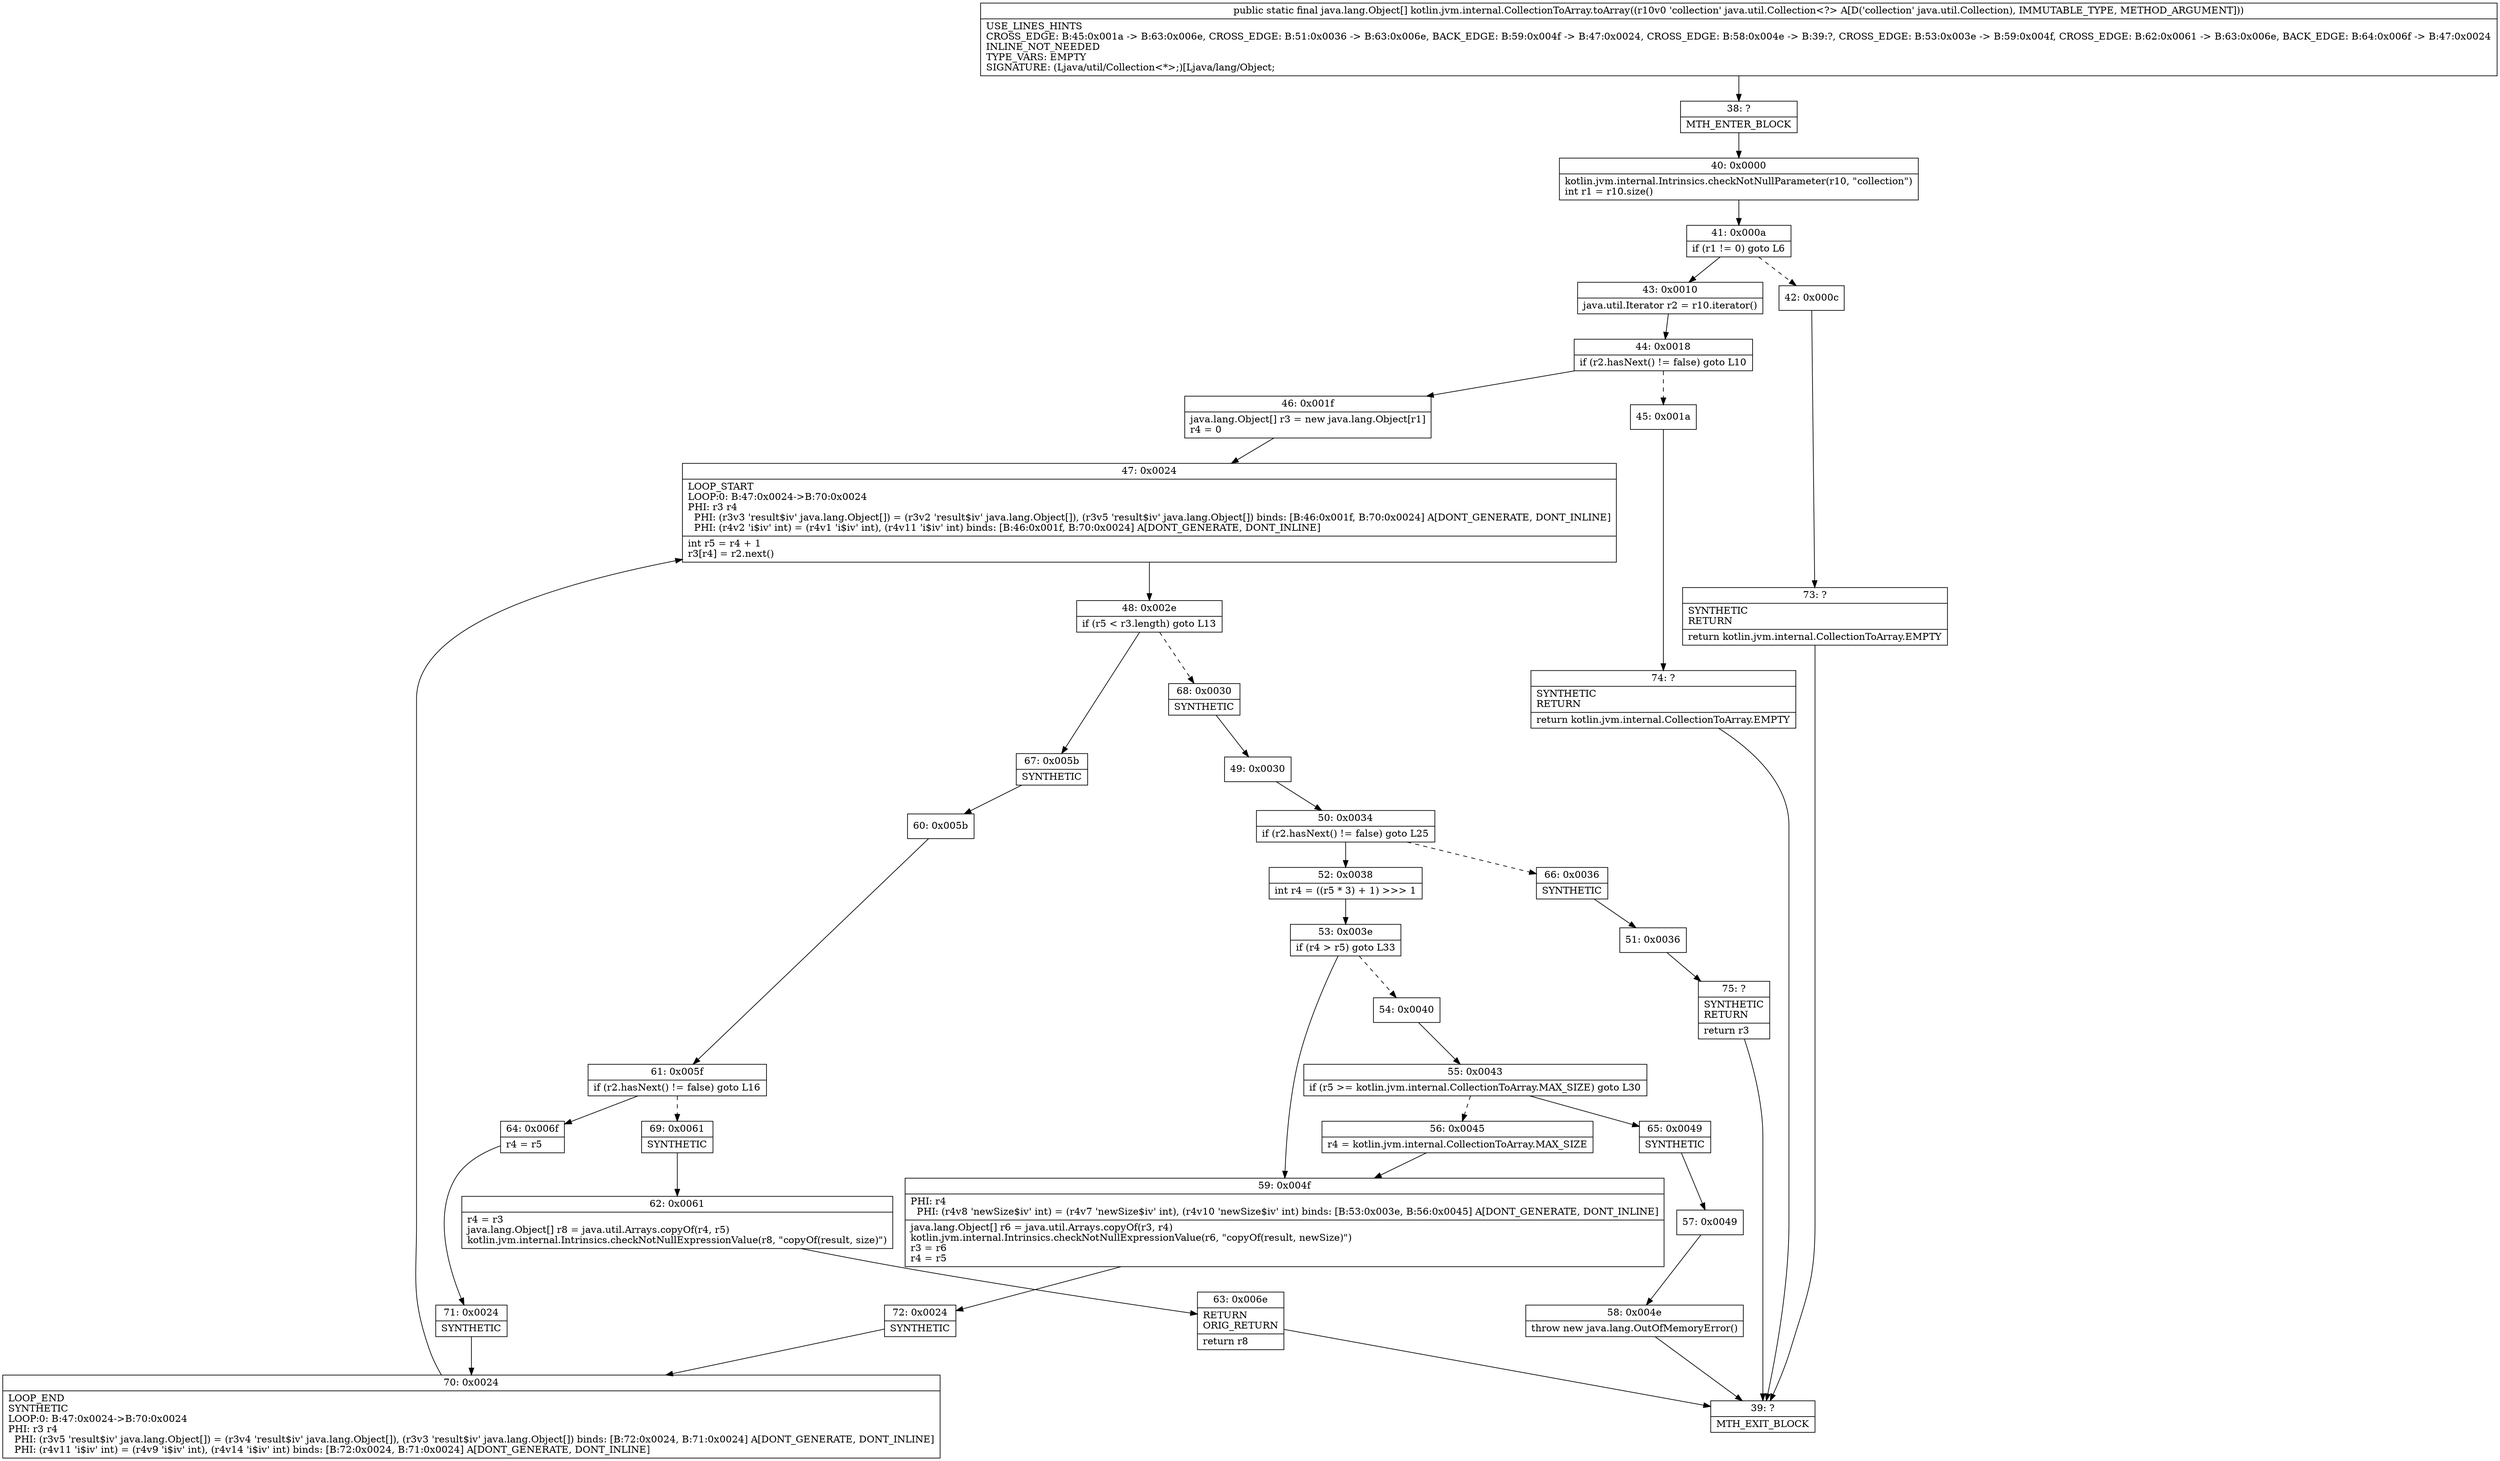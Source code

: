 digraph "CFG forkotlin.jvm.internal.CollectionToArray.toArray(Ljava\/util\/Collection;)[Ljava\/lang\/Object;" {
Node_38 [shape=record,label="{38\:\ ?|MTH_ENTER_BLOCK\l}"];
Node_40 [shape=record,label="{40\:\ 0x0000|kotlin.jvm.internal.Intrinsics.checkNotNullParameter(r10, \"collection\")\lint r1 = r10.size()\l}"];
Node_41 [shape=record,label="{41\:\ 0x000a|if (r1 != 0) goto L6\l}"];
Node_42 [shape=record,label="{42\:\ 0x000c}"];
Node_73 [shape=record,label="{73\:\ ?|SYNTHETIC\lRETURN\l|return kotlin.jvm.internal.CollectionToArray.EMPTY\l}"];
Node_39 [shape=record,label="{39\:\ ?|MTH_EXIT_BLOCK\l}"];
Node_43 [shape=record,label="{43\:\ 0x0010|java.util.Iterator r2 = r10.iterator()\l}"];
Node_44 [shape=record,label="{44\:\ 0x0018|if (r2.hasNext() != false) goto L10\l}"];
Node_45 [shape=record,label="{45\:\ 0x001a}"];
Node_74 [shape=record,label="{74\:\ ?|SYNTHETIC\lRETURN\l|return kotlin.jvm.internal.CollectionToArray.EMPTY\l}"];
Node_46 [shape=record,label="{46\:\ 0x001f|java.lang.Object[] r3 = new java.lang.Object[r1]\lr4 = 0\l}"];
Node_47 [shape=record,label="{47\:\ 0x0024|LOOP_START\lLOOP:0: B:47:0x0024\-\>B:70:0x0024\lPHI: r3 r4 \l  PHI: (r3v3 'result$iv' java.lang.Object[]) = (r3v2 'result$iv' java.lang.Object[]), (r3v5 'result$iv' java.lang.Object[]) binds: [B:46:0x001f, B:70:0x0024] A[DONT_GENERATE, DONT_INLINE]\l  PHI: (r4v2 'i$iv' int) = (r4v1 'i$iv' int), (r4v11 'i$iv' int) binds: [B:46:0x001f, B:70:0x0024] A[DONT_GENERATE, DONT_INLINE]\l|int r5 = r4 + 1\lr3[r4] = r2.next()\l}"];
Node_48 [shape=record,label="{48\:\ 0x002e|if (r5 \< r3.length) goto L13\l}"];
Node_67 [shape=record,label="{67\:\ 0x005b|SYNTHETIC\l}"];
Node_60 [shape=record,label="{60\:\ 0x005b}"];
Node_61 [shape=record,label="{61\:\ 0x005f|if (r2.hasNext() != false) goto L16\l}"];
Node_64 [shape=record,label="{64\:\ 0x006f|r4 = r5\l}"];
Node_71 [shape=record,label="{71\:\ 0x0024|SYNTHETIC\l}"];
Node_70 [shape=record,label="{70\:\ 0x0024|LOOP_END\lSYNTHETIC\lLOOP:0: B:47:0x0024\-\>B:70:0x0024\lPHI: r3 r4 \l  PHI: (r3v5 'result$iv' java.lang.Object[]) = (r3v4 'result$iv' java.lang.Object[]), (r3v3 'result$iv' java.lang.Object[]) binds: [B:72:0x0024, B:71:0x0024] A[DONT_GENERATE, DONT_INLINE]\l  PHI: (r4v11 'i$iv' int) = (r4v9 'i$iv' int), (r4v14 'i$iv' int) binds: [B:72:0x0024, B:71:0x0024] A[DONT_GENERATE, DONT_INLINE]\l}"];
Node_69 [shape=record,label="{69\:\ 0x0061|SYNTHETIC\l}"];
Node_62 [shape=record,label="{62\:\ 0x0061|r4 = r3\ljava.lang.Object[] r8 = java.util.Arrays.copyOf(r4, r5)\lkotlin.jvm.internal.Intrinsics.checkNotNullExpressionValue(r8, \"copyOf(result, size)\")\l}"];
Node_63 [shape=record,label="{63\:\ 0x006e|RETURN\lORIG_RETURN\l|return r8\l}"];
Node_68 [shape=record,label="{68\:\ 0x0030|SYNTHETIC\l}"];
Node_49 [shape=record,label="{49\:\ 0x0030}"];
Node_50 [shape=record,label="{50\:\ 0x0034|if (r2.hasNext() != false) goto L25\l}"];
Node_52 [shape=record,label="{52\:\ 0x0038|int r4 = ((r5 * 3) + 1) \>\>\> 1\l}"];
Node_53 [shape=record,label="{53\:\ 0x003e|if (r4 \> r5) goto L33\l}"];
Node_54 [shape=record,label="{54\:\ 0x0040}"];
Node_55 [shape=record,label="{55\:\ 0x0043|if (r5 \>= kotlin.jvm.internal.CollectionToArray.MAX_SIZE) goto L30\l}"];
Node_56 [shape=record,label="{56\:\ 0x0045|r4 = kotlin.jvm.internal.CollectionToArray.MAX_SIZE\l}"];
Node_65 [shape=record,label="{65\:\ 0x0049|SYNTHETIC\l}"];
Node_57 [shape=record,label="{57\:\ 0x0049}"];
Node_58 [shape=record,label="{58\:\ 0x004e|throw new java.lang.OutOfMemoryError()\l}"];
Node_59 [shape=record,label="{59\:\ 0x004f|PHI: r4 \l  PHI: (r4v8 'newSize$iv' int) = (r4v7 'newSize$iv' int), (r4v10 'newSize$iv' int) binds: [B:53:0x003e, B:56:0x0045] A[DONT_GENERATE, DONT_INLINE]\l|java.lang.Object[] r6 = java.util.Arrays.copyOf(r3, r4)\lkotlin.jvm.internal.Intrinsics.checkNotNullExpressionValue(r6, \"copyOf(result, newSize)\")\lr3 = r6\lr4 = r5\l}"];
Node_72 [shape=record,label="{72\:\ 0x0024|SYNTHETIC\l}"];
Node_66 [shape=record,label="{66\:\ 0x0036|SYNTHETIC\l}"];
Node_51 [shape=record,label="{51\:\ 0x0036}"];
Node_75 [shape=record,label="{75\:\ ?|SYNTHETIC\lRETURN\l|return r3\l}"];
MethodNode[shape=record,label="{public static final java.lang.Object[] kotlin.jvm.internal.CollectionToArray.toArray((r10v0 'collection' java.util.Collection\<?\> A[D('collection' java.util.Collection), IMMUTABLE_TYPE, METHOD_ARGUMENT]))  | USE_LINES_HINTS\lCROSS_EDGE: B:45:0x001a \-\> B:63:0x006e, CROSS_EDGE: B:51:0x0036 \-\> B:63:0x006e, BACK_EDGE: B:59:0x004f \-\> B:47:0x0024, CROSS_EDGE: B:58:0x004e \-\> B:39:?, CROSS_EDGE: B:53:0x003e \-\> B:59:0x004f, CROSS_EDGE: B:62:0x0061 \-\> B:63:0x006e, BACK_EDGE: B:64:0x006f \-\> B:47:0x0024\lINLINE_NOT_NEEDED\lTYPE_VARS: EMPTY\lSIGNATURE: (Ljava\/util\/Collection\<*\>;)[Ljava\/lang\/Object;\l}"];
MethodNode -> Node_38;Node_38 -> Node_40;
Node_40 -> Node_41;
Node_41 -> Node_42[style=dashed];
Node_41 -> Node_43;
Node_42 -> Node_73;
Node_73 -> Node_39;
Node_43 -> Node_44;
Node_44 -> Node_45[style=dashed];
Node_44 -> Node_46;
Node_45 -> Node_74;
Node_74 -> Node_39;
Node_46 -> Node_47;
Node_47 -> Node_48;
Node_48 -> Node_67;
Node_48 -> Node_68[style=dashed];
Node_67 -> Node_60;
Node_60 -> Node_61;
Node_61 -> Node_64;
Node_61 -> Node_69[style=dashed];
Node_64 -> Node_71;
Node_71 -> Node_70;
Node_70 -> Node_47;
Node_69 -> Node_62;
Node_62 -> Node_63;
Node_63 -> Node_39;
Node_68 -> Node_49;
Node_49 -> Node_50;
Node_50 -> Node_52;
Node_50 -> Node_66[style=dashed];
Node_52 -> Node_53;
Node_53 -> Node_54[style=dashed];
Node_53 -> Node_59;
Node_54 -> Node_55;
Node_55 -> Node_56[style=dashed];
Node_55 -> Node_65;
Node_56 -> Node_59;
Node_65 -> Node_57;
Node_57 -> Node_58;
Node_58 -> Node_39;
Node_59 -> Node_72;
Node_72 -> Node_70;
Node_66 -> Node_51;
Node_51 -> Node_75;
Node_75 -> Node_39;
}

